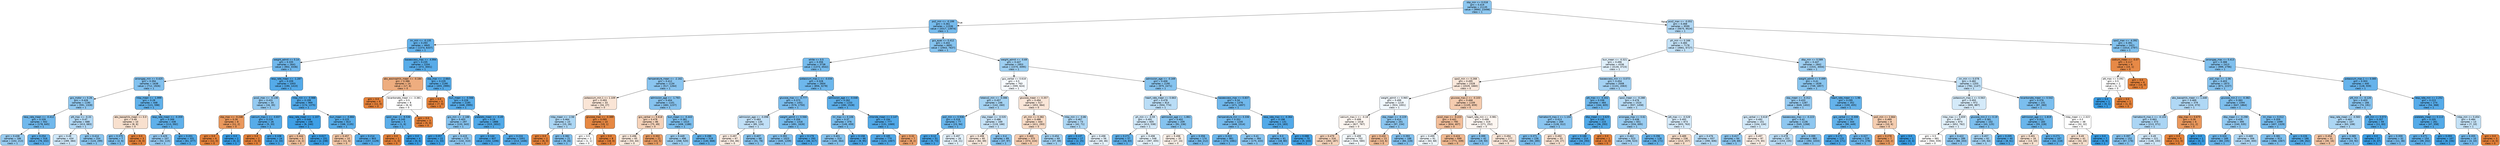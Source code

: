 digraph Tree {
node [shape=box, style="filled, rounded", color="black", fontname="helvetica"] ;
edge [fontname="helvetica"] ;
0 [label="sbp_min <= 0.018\ngini = 0.419\nsamples = 21135\nvalue = [9992, 23498]\nclass = 1", fillcolor="#8dc7f0"] ;
1 [label="po2_min <= -0.199\ngini = 0.361\nsamples = 11536\nvalue = [4317, 13974]\nclass = 1", fillcolor="#76bbed"] ;
0 -> 1 [labeldistance=2.5, labelangle=45, headlabel="True"] ;
2 [label="inr_min <= -0.135\ngini = 0.293\nsamples = 4845\nvalue = [1374, 6337]\nclass = 1", fillcolor="#64b2eb"] ;
1 -> 2 ;
3 [label="weight_admit <= 0.14\ngini = 0.335\nsamples = 2641\nvalue = [902, 3336]\nclass = 1", fillcolor="#6fb7ec"] ;
2 -> 3 ;
4 [label="aniongap_min <= 0.425\ngini = 0.394\nsamples = 1638\nvalue = [712, 1926]\nclass = 1", fillcolor="#82c1ef"] ;
3 -> 4 ;
5 [label="gcs_motor <= 0.26\ngini = 0.426\nsamples = 1190\nvalue = [591, 1328]\nclass = 1", fillcolor="#91c9f1"] ;
4 -> 5 ;
6 [label="resp_rate_mean <= -0.412\ngini = 0.339\nsamples = 502\nvalue = [178, 645]\nclass = 1", fillcolor="#70b8ec"] ;
5 -> 6 ;
7 [label="gini = 0.438\nsamples = 186\nvalue = [102, 213]\nclass = 1", fillcolor="#98ccf1"] ;
6 -> 7 ;
8 [label="gini = 0.254\nsamples = 316\nvalue = [76, 432]\nclass = 1", fillcolor="#5caeea"] ;
6 -> 8 ;
9 [label="ptt_max <= -0.33\ngini = 0.47\nsamples = 688\nvalue = [413, 683]\nclass = 1", fillcolor="#b1d8f5"] ;
5 -> 9 ;
10 [label="gini = 0.49\nsamples = 434\nvalue = [289, 384]\nclass = 1", fillcolor="#cee7f9"] ;
9 -> 10 ;
11 [label="gini = 0.414\nsamples = 254\nvalue = [124, 299]\nclass = 1", fillcolor="#8bc6f0"] ;
9 -> 11 ;
12 [label="mbp_mean <= -1.999\ngini = 0.28\nsamples = 448\nvalue = [121, 598]\nclass = 1", fillcolor="#61b1ea"] ;
4 -> 12 ;
13 [label="abs_basophils_mean <= 0.0\ngini = 0.49\nsamples = 10\nvalue = [8, 6]\nclass = 0", fillcolor="#f8e0ce"] ;
12 -> 13 ;
14 [label="gini = 0.375\nsamples = 7\nvalue = [2, 6]\nclass = 1", fillcolor="#7bbeee"] ;
13 -> 14 ;
15 [label="gini = 0.0\nsamples = 3\nvalue = [6, 0]\nclass = 0", fillcolor="#e58139"] ;
13 -> 15 ;
16 [label="resp_rate_mean <= -0.359\ngini = 0.269\nsamples = 438\nvalue = [113, 592]\nclass = 1", fillcolor="#5fb0ea"] ;
12 -> 16 ;
17 [label="gini = 0.429\nsamples = 107\nvalue = [52, 115]\nclass = 1", fillcolor="#93c9f1"] ;
16 -> 17 ;
18 [label="gini = 0.201\nsamples = 331\nvalue = [61, 477]\nclass = 1", fillcolor="#52aae8"] ;
16 -> 18 ;
19 [label="resp_rate_mean <= -1.287\ngini = 0.209\nsamples = 1003\nvalue = [190, 1410]\nclass = 1", fillcolor="#54aae9"] ;
3 -> 19 ;
20 [label="pco2_max <= -0.138\ngini = 0.431\nsamples = 34\nvalue = [16, 35]\nclass = 1", fillcolor="#94caf1"] ;
19 -> 20 ;
21 [label="sbp_max <= -0.248\ngini = 0.26\nsamples = 8\nvalue = [11, 2]\nclass = 0", fillcolor="#ea985d"] ;
20 -> 21 ;
22 [label="gini = 0.0\nsamples = 6\nvalue = [11, 0]\nclass = 0", fillcolor="#e58139"] ;
21 -> 22 ;
23 [label="gini = 0.0\nsamples = 2\nvalue = [0, 2]\nclass = 1", fillcolor="#399de5"] ;
21 -> 23 ;
24 [label="calcium_max.1 <= -0.837\ngini = 0.229\nsamples = 26\nvalue = [5, 33]\nclass = 1", fillcolor="#57ace9"] ;
20 -> 24 ;
25 [label="gini = 0.0\nsamples = 2\nvalue = [3, 0]\nclass = 0", fillcolor="#e58139"] ;
24 -> 25 ;
26 [label="gini = 0.108\nsamples = 24\nvalue = [2, 33]\nclass = 1", fillcolor="#45a3e7"] ;
24 -> 26 ;
27 [label="mbp_min <= -0.988\ngini = 0.199\nsamples = 969\nvalue = [174, 1375]\nclass = 1", fillcolor="#52a9e8"] ;
19 -> 27 ;
28 [label="resp_rate_mean <= -1.107\ngini = 0.048\nsamples = 156\nvalue = [6, 240]\nclass = 1", fillcolor="#3e9fe6"] ;
27 -> 28 ;
29 [label="gini = 0.444\nsamples = 5\nvalue = [4, 2]\nclass = 0", fillcolor="#f2c09c"] ;
28 -> 29 ;
30 [label="gini = 0.017\nsamples = 151\nvalue = [2, 238]\nclass = 1", fillcolor="#3b9ee5"] ;
28 -> 30 ;
31 [label="bun_mean <= -0.884\ngini = 0.225\nsamples = 813\nvalue = [168, 1135]\nclass = 1", fillcolor="#56ace9"] ;
27 -> 31 ;
32 [label="gini = 0.457\nsamples = 10\nvalue = [11, 6]\nclass = 0", fillcolor="#f3c6a5"] ;
31 -> 32 ;
33 [label="gini = 0.214\nsamples = 803\nvalue = [157, 1129]\nclass = 1", fillcolor="#55abe9"] ;
31 -> 33 ;
34 [label="baseexcess_max <= -4.994\ngini = 0.235\nsamples = 2204\nvalue = [472, 3001]\nclass = 1", fillcolor="#58ace9"] ;
2 -> 34 ;
35 [label="abs_eosinophils_mean <= -0.184\ngini = 0.386\nsamples = 14\nvalue = [17, 6]\nclass = 0", fillcolor="#eead7f"] ;
34 -> 35 ;
36 [label="gini = 0.0\nsamples = 6\nvalue = [11, 0]\nclass = 0", fillcolor="#e58139"] ;
35 -> 36 ;
37 [label="bicarbonate_mean <= -3.381\ngini = 0.5\nsamples = 8\nvalue = [6, 6]\nclass = 0", fillcolor="#ffffff"] ;
35 -> 37 ;
38 [label="spo2_max <= -9.536\ngini = 0.245\nsamples = 5\nvalue = [1, 6]\nclass = 1", fillcolor="#5aade9"] ;
37 -> 38 ;
39 [label="gini = 0.0\nsamples = 1\nvalue = [1, 0]\nclass = 0", fillcolor="#e58139"] ;
38 -> 39 ;
40 [label="gini = 0.0\nsamples = 4\nvalue = [0, 6]\nclass = 1", fillcolor="#399de5"] ;
38 -> 40 ;
41 [label="gini = 0.0\nsamples = 3\nvalue = [5, 0]\nclass = 0", fillcolor="#e58139"] ;
37 -> 41 ;
42 [label="sbp_max <= -2.664\ngini = 0.229\nsamples = 2190\nvalue = [455, 2995]\nclass = 1", fillcolor="#57ace9"] ;
34 -> 42 ;
43 [label="gini = 0.0\nsamples = 5\nvalue = [7, 0]\nclass = 0", fillcolor="#e58139"] ;
42 -> 43 ;
44 [label="bun_mean <= -0.566\ngini = 0.226\nsamples = 2185\nvalue = [448, 2995]\nclass = 1", fillcolor="#57ace9"] ;
42 -> 44 ;
45 [label="gcs_min <= -2.188\ngini = 0.403\nsamples = 297\nvalue = [133, 343]\nclass = 1", fillcolor="#86c3ef"] ;
44 -> 45 ;
46 [label="gini = 0.057\nsamples = 22\nvalue = [1, 33]\nclass = 1", fillcolor="#3fa0e6"] ;
45 -> 46 ;
47 [label="gini = 0.419\nsamples = 275\nvalue = [132, 310]\nclass = 1", fillcolor="#8dc7f0"] ;
45 -> 47 ;
48 [label="platelets_mean <= -0.49\ngini = 0.19\nsamples = 1888\nvalue = [315, 2652]\nclass = 1", fillcolor="#51a9e8"] ;
44 -> 48 ;
49 [label="gini = 0.144\nsamples = 837\nvalue = [102, 1206]\nclass = 1", fillcolor="#4aa5e7"] ;
48 -> 49 ;
50 [label="gini = 0.224\nsamples = 1051\nvalue = [213, 1446]\nclass = 1", fillcolor="#56abe9"] ;
48 -> 50 ;
51 [label="gcs_eyes <= 0.412\ngini = 0.402\nsamples = 6691\nvalue = [2943, 7637]\nclass = 1", fillcolor="#85c3ef"] ;
1 -> 51 ;
52 [label="white <= 0.5\ngini = 0.356\nsamples = 3738\nvalue = [1373, 4542]\nclass = 1", fillcolor="#75bbed"] ;
51 -> 52 ;
53 [label="temperature_mean <= -2.162\ngini = 0.412\nsamples = 1134\nvalue = [517, 1264]\nclass = 1", fillcolor="#8ac5f0"] ;
52 -> 53 ;
54 [label="potassium_min.1 <= 1.109\ngini = 0.493\nsamples = 33\nvalue = [34, 27]\nclass = 0", fillcolor="#fae5d6"] ;
53 -> 54 ;
55 [label="mbp_mean <= -2.56\ngini = 0.464\nsamples = 23\nvalue = [15, 26]\nclass = 1", fillcolor="#abd6f4"] ;
54 -> 55 ;
56 [label="gini = 0.0\nsamples = 2\nvalue = [6, 0]\nclass = 0", fillcolor="#e58139"] ;
55 -> 56 ;
57 [label="gini = 0.382\nsamples = 21\nvalue = [9, 26]\nclass = 1", fillcolor="#7ebfee"] ;
55 -> 57 ;
58 [label="glucose_max <= -0.389\ngini = 0.095\nsamples = 10\nvalue = [19, 1]\nclass = 0", fillcolor="#e68843"] ;
54 -> 58 ;
59 [label="gini = 0.5\nsamples = 2\nvalue = [1, 1]\nclass = 0", fillcolor="#ffffff"] ;
58 -> 59 ;
60 [label="gini = 0.0\nsamples = 8\nvalue = [18, 0]\nclass = 0", fillcolor="#e58139"] ;
58 -> 60 ;
61 [label="admission_age <= -1.793\ngini = 0.404\nsamples = 1101\nvalue = [483, 1237]\nclass = 1", fillcolor="#86c3ef"] ;
53 -> 61 ;
62 [label="gcs_verbal <= 0.618\ngini = 0.478\nsamples = 86\nvalue = [75, 49]\nclass = 0", fillcolor="#f6d3ba"] ;
61 -> 62 ;
63 [label="gini = 0.496\nsamples = 65\nvalue = [53, 44]\nclass = 0", fillcolor="#fbeadd"] ;
62 -> 63 ;
64 [label="gini = 0.302\nsamples = 21\nvalue = [22, 5]\nclass = 0", fillcolor="#eb9e66"] ;
62 -> 64 ;
65 [label="bun_mean <= -0.443\ngini = 0.381\nsamples = 1015\nvalue = [408, 1188]\nclass = 1", fillcolor="#7dbfee"] ;
61 -> 65 ;
66 [label="gini = 0.449\nsamples = 496\nvalue = [268, 520]\nclass = 1", fillcolor="#9fd0f2"] ;
65 -> 66 ;
67 [label="gini = 0.286\nsamples = 519\nvalue = [140, 668]\nclass = 1", fillcolor="#62b2ea"] ;
65 -> 67 ;
68 [label="potassium_max.1 <= -0.034\ngini = 0.328\nsamples = 2604\nvalue = [856, 3278]\nclass = 1", fillcolor="#6db7ec"] ;
52 -> 68 ;
69 [label="glucose_max <= -0.777\ngini = 0.373\nsamples = 1451\nvalue = [576, 1750]\nclass = 1", fillcolor="#7abdee"] ;
68 -> 69 ;
70 [label="admission_age <= -0.098\ngini = 0.483\nsamples = 135\nvalue = [85, 124]\nclass = 1", fillcolor="#c1e0f7"] ;
69 -> 70 ;
71 [label="gini = 0.497\nsamples = 67\nvalue = [54, 46]\nclass = 0", fillcolor="#fbece2"] ;
70 -> 71 ;
72 [label="gini = 0.407\nsamples = 68\nvalue = [31, 78]\nclass = 1", fillcolor="#88c4ef"] ;
70 -> 72 ;
73 [label="weight_admit <= 0.566\ngini = 0.356\nsamples = 1316\nvalue = [491, 1626]\nclass = 1", fillcolor="#75bbed"] ;
69 -> 73 ;
74 [label="gini = 0.393\nsamples = 1023\nvalue = [445, 1209]\nclass = 1", fillcolor="#82c1ef"] ;
73 -> 74 ;
75 [label="gini = 0.179\nsamples = 293\nvalue = [46, 417]\nclass = 1", fillcolor="#4fa8e8"] ;
73 -> 75 ;
76 [label="admission_age <= -0.048\ngini = 0.262\nsamples = 1153\nvalue = [280, 1528]\nclass = 1", fillcolor="#5dafea"] ;
68 -> 76 ;
77 [label="inr_max <= 0.106\ngini = 0.37\nsamples = 376\nvalue = [149, 459]\nclass = 1", fillcolor="#79bded"] ;
76 -> 77 ;
78 [label="gini = 0.401\nsamples = 310\nvalue = [140, 364]\nclass = 1", fillcolor="#85c3ef"] ;
77 -> 78 ;
79 [label="gini = 0.158\nsamples = 66\nvalue = [9, 95]\nclass = 1", fillcolor="#4ca6e7"] ;
77 -> 79 ;
80 [label="chloride_mean <= 2.147\ngini = 0.194\nsamples = 777\nvalue = [131, 1069]\nclass = 1", fillcolor="#51a9e8"] ;
76 -> 80 ;
81 [label="gini = 0.185\nsamples = 770\nvalue = [123, 1067]\nclass = 1", fillcolor="#50a8e8"] ;
80 -> 81 ;
82 [label="gini = 0.32\nsamples = 7\nvalue = [8, 2]\nclass = 0", fillcolor="#eca06a"] ;
80 -> 82 ;
83 [label="weight_admit <= -0.69\ngini = 0.447\nsamples = 2953\nvalue = [1570, 3095]\nclass = 1", fillcolor="#9dcff2"] ;
51 -> 83 ;
84 [label="gcs_verbal <= 0.618\ngini = 0.5\nsamples = 763\nvalue = [595, 624]\nclass = 1", fillcolor="#f6fafe"] ;
83 -> 84 ;
85 [label="totalco2_min <= -0.086\ngini = 0.457\nsamples = 246\nvalue = [142, 260]\nclass = 1", fillcolor="#a5d3f3"] ;
84 -> 85 ;
86 [label="po2_min <= 0.936\ngini = 0.316\nsamples = 77\nvalue = [23, 94]\nclass = 1", fillcolor="#69b5eb"] ;
85 -> 86 ;
87 [label="gini = 0.12\nsamples = 51\nvalue = [5, 73]\nclass = 1", fillcolor="#47a4e7"] ;
86 -> 87 ;
88 [label="gini = 0.497\nsamples = 26\nvalue = [18, 21]\nclass = 1", fillcolor="#e3f1fb"] ;
86 -> 88 ;
89 [label="sbp_mean <= -0.535\ngini = 0.486\nsamples = 169\nvalue = [119, 166]\nclass = 1", fillcolor="#c7e3f8"] ;
85 -> 89 ;
90 [label="gini = 0.496\nsamples = 80\nvalue = [82, 69]\nclass = 0", fillcolor="#fbebe0"] ;
89 -> 90 ;
91 [label="gini = 0.4\nsamples = 89\nvalue = [37, 97]\nclass = 1", fillcolor="#85c2ef"] ;
89 -> 91 ;
92 [label="glucose_mean <= 0.357\ngini = 0.494\nsamples = 517\nvalue = [453, 364]\nclass = 0", fillcolor="#fae6d8"] ;
84 -> 92 ;
93 [label="ph_min <= 0.382\ngini = 0.486\nsamples = 444\nvalue = [411, 293]\nclass = 0", fillcolor="#f8dbc6"] ;
92 -> 93 ;
94 [label="gini = 0.469\nsamples = 375\nvalue = [374, 224]\nclass = 0", fillcolor="#f5ccb0"] ;
93 -> 94 ;
95 [label="gini = 0.454\nsamples = 69\nvalue = [37, 69]\nclass = 1", fillcolor="#a3d2f3"] ;
93 -> 95 ;
96 [label="mbp_min <= -0.86\ngini = 0.467\nsamples = 73\nvalue = [42, 71]\nclass = 1", fillcolor="#aed7f4"] ;
92 -> 96 ;
97 [label="gini = 0.137\nsamples = 17\nvalue = [2, 25]\nclass = 1", fillcolor="#49a5e7"] ;
96 -> 97 ;
98 [label="gini = 0.498\nsamples = 56\nvalue = [40, 46]\nclass = 1", fillcolor="#e5f2fc"] ;
96 -> 98 ;
99 [label="admission_age <= -0.169\ngini = 0.406\nsamples = 2190\nvalue = [975, 2471]\nclass = 1", fillcolor="#87c4ef"] ;
83 -> 99 ;
100 [label="heart_rate_mean <= 0.663\ngini = 0.478\nsamples = 814\nvalue = [504, 774]\nclass = 1", fillcolor="#baddf6"] ;
99 -> 100 ;
101 [label="ph_min <= -0.59\ngini = 0.491\nsamples = 605\nvalue = [413, 538]\nclass = 1", fillcolor="#d1e8f9"] ;
100 -> 101 ;
102 [label="gini = 0.271\nsamples = 57\nvalue = [16, 83]\nclass = 1", fillcolor="#5fb0ea"] ;
101 -> 102 ;
103 [label="gini = 0.498\nsamples = 548\nvalue = [397, 455]\nclass = 1", fillcolor="#e6f3fc"] ;
101 -> 103 ;
104 [label="admission_age <= -1.861\ngini = 0.402\nsamples = 209\nvalue = [91, 236]\nclass = 1", fillcolor="#85c3ef"] ;
100 -> 104 ;
105 [label="gini = 0.498\nsamples = 35\nvalue = [27, 24]\nclass = 0", fillcolor="#fcf1e9"] ;
104 -> 105 ;
106 [label="gini = 0.356\nsamples = 174\nvalue = [64, 212]\nclass = 1", fillcolor="#75bbed"] ;
104 -> 106 ;
107 [label="baseexcess_max <= 0.837\ngini = 0.34\nsamples = 1376\nvalue = [471, 1697]\nclass = 1", fillcolor="#70b8ec"] ;
99 -> 107 ;
108 [label="temperature_min <= 0.336\ngini = 0.352\nsamples = 1245\nvalue = [448, 1514]\nclass = 1", fillcolor="#74baed"] ;
107 -> 108 ;
109 [label="gini = 0.322\nsamples = 861\nvalue = [273, 1081]\nclass = 1", fillcolor="#6bb6ec"] ;
108 -> 109 ;
110 [label="gini = 0.41\nsamples = 384\nvalue = [175, 433]\nclass = 1", fillcolor="#89c5f0"] ;
108 -> 110 ;
111 [label="resp_rate_max <= -0.364\ngini = 0.198\nsamples = 131\nvalue = [23, 183]\nclass = 1", fillcolor="#52a9e8"] ;
107 -> 111 ;
112 [label="gini = 0.3\nsamples = 61\nvalue = [18, 80]\nclass = 1", fillcolor="#66b3eb"] ;
111 -> 112 ;
113 [label="gini = 0.088\nsamples = 70\nvalue = [5, 103]\nclass = 1", fillcolor="#43a2e6"] ;
111 -> 113 ;
114 [label="pco2_max <= -0.052\ngini = 0.468\nsamples = 9599\nvalue = [5675, 9524]\nclass = 1", fillcolor="#afd7f4"] ;
0 -> 114 [labeldistance=2.5, labelangle=-45, headlabel="False"] ;
115 [label="ph_min <= 0.166\ngini = 0.484\nsamples = 7178\nvalue = [4661, 6727]\nclass = 1", fillcolor="#c2e1f7"] ;
114 -> 115 ;
116 [label="bun_mean <= -0.321\ngini = 0.496\nsamples = 4336\nvalue = [3130, 3723]\nclass = 1", fillcolor="#dfeffb"] ;
115 -> 116 ;
117 [label="spo2_min <= 0.268\ngini = 0.495\nsamples = 2328\nvalue = [2029, 1660]\nclass = 0", fillcolor="#fae8db"] ;
116 -> 117 ;
118 [label="weight_admit <= 0.965\ngini = 0.499\nsamples = 1219\nvalue = [924, 1001]\nclass = 1", fillcolor="#f0f7fd"] ;
117 -> 118 ;
119 [label="calcium_max.1 <= -0.18\ngini = 0.499\nsamples = 1018\nvalue = [827, 767]\nclass = 0", fillcolor="#fdf6f1"] ;
118 -> 119 ;
120 [label="gini = 0.479\nsamples = 316\nvalue = [283, 187]\nclass = 0", fillcolor="#f6d4bc"] ;
119 -> 120 ;
121 [label="gini = 0.499\nsamples = 702\nvalue = [544, 580]\nclass = 1", fillcolor="#f3f9fd"] ;
119 -> 121 ;
122 [label="sbp_mean <= -0.229\ngini = 0.414\nsamples = 201\nvalue = [97, 234]\nclass = 1", fillcolor="#8bc6f0"] ;
118 -> 122 ;
123 [label="gini = 0.432\nsamples = 13\nvalue = [13, 6]\nclass = 0", fillcolor="#f1bb94"] ;
122 -> 123 ;
124 [label="gini = 0.393\nsamples = 188\nvalue = [84, 228]\nclass = 1", fillcolor="#82c1ef"] ;
122 -> 124 ;
125 [label="glucose_max.2 <= -0.103\ngini = 0.468\nsamples = 1109\nvalue = [1105, 659]\nclass = 0", fillcolor="#f5ccaf"] ;
117 -> 125 ;
126 [label="pco2_max <= -0.223\ngini = 0.441\nsamples = 790\nvalue = [834, 407]\nclass = 0", fillcolor="#f2be9a"] ;
125 -> 126 ;
127 [label="gini = 0.499\nsamples = 91\nvalue = [63, 68]\nclass = 1", fillcolor="#f0f8fd"] ;
126 -> 127 ;
128 [label="gini = 0.424\nsamples = 699\nvalue = [771, 339]\nclass = 0", fillcolor="#f0b890"] ;
126 -> 128 ;
129 [label="heart_rate_min <= -0.981\ngini = 0.499\nsamples = 319\nvalue = [271, 252]\nclass = 0", fillcolor="#fdf6f1"] ;
125 -> 129 ;
130 [label="gini = 0.399\nsamples = 42\nvalue = [19, 50]\nclass = 1", fillcolor="#84c2ef"] ;
129 -> 130 ;
131 [label="gini = 0.494\nsamples = 277\nvalue = [252, 202]\nclass = 0", fillcolor="#fae6d8"] ;
129 -> 131 ;
132 [label="baseexcess_min <= 0.073\ngini = 0.454\nsamples = 2008\nvalue = [1101, 2063]\nclass = 1", fillcolor="#a3d1f3"] ;
116 -> 132 ;
133 [label="ptt_max <= -0.302\ngini = 0.336\nsamples = 484\nvalue = [164, 605]\nclass = 1", fillcolor="#6fb8ec"] ;
132 -> 133 ;
134 [label="hematocrit_max.1 <= 1.104\ngini = 0.413\nsamples = 269\nvalue = [128, 312]\nclass = 1", fillcolor="#8ac5f0"] ;
133 -> 134 ;
135 [label="gini = 0.371\nsamples = 236\nvalue = [93, 285]\nclass = 1", fillcolor="#7abded"] ;
134 -> 135 ;
136 [label="gini = 0.492\nsamples = 33\nvalue = [35, 27]\nclass = 0", fillcolor="#f9e2d2"] ;
134 -> 136 ;
137 [label="dbp_mean <= 3.625\ngini = 0.195\nsamples = 215\nvalue = [36, 293]\nclass = 1", fillcolor="#51a9e8"] ;
133 -> 137 ;
138 [label="gini = 0.186\nsamples = 214\nvalue = [34, 293]\nclass = 1", fillcolor="#50a8e8"] ;
137 -> 138 ;
139 [label="gini = 0.0\nsamples = 1\nvalue = [2, 0]\nclass = 0", fillcolor="#e58139"] ;
137 -> 139 ;
140 [label="spo2_mean <= -0.288\ngini = 0.476\nsamples = 1524\nvalue = [937, 1458]\nclass = 1", fillcolor="#b8dcf6"] ;
132 -> 140 ;
141 [label="aniongap_max <= 0.61\ngini = 0.438\nsamples = 651\nvalue = [334, 695]\nclass = 1", fillcolor="#98ccf1"] ;
140 -> 141 ;
142 [label="gini = 0.462\nsamples = 523\nvalue = [296, 523]\nclass = 1", fillcolor="#a9d4f4"] ;
141 -> 142 ;
143 [label="gini = 0.296\nsamples = 128\nvalue = [38, 172]\nclass = 1", fillcolor="#65b3eb"] ;
141 -> 143 ;
144 [label="ptt_max <= -0.528\ngini = 0.493\nsamples = 873\nvalue = [603, 763]\nclass = 1", fillcolor="#d5eafa"] ;
140 -> 144 ;
145 [label="gini = 0.489\nsamples = 236\nvalue = [213, 157]\nclass = 0", fillcolor="#f8decb"] ;
144 -> 145 ;
146 [label="gini = 0.476\nsamples = 637\nvalue = [390, 606]\nclass = 1", fillcolor="#b8dcf6"] ;
144 -> 146 ;
147 [label="dbp_min <= 0.589\ngini = 0.447\nsamples = 2842\nvalue = [1531, 3004]\nclass = 1", fillcolor="#9ecff2"] ;
115 -> 147 ;
148 [label="weight_admit <= 0.499\ngini = 0.41\nsamples = 1639\nvalue = [749, 1857]\nclass = 1", fillcolor="#89c5ef"] ;
147 -> 148 ;
149 [label="sbp_mean <= -0.312\ngini = 0.433\nsamples = 1287\nvalue = [649, 1402]\nclass = 1", fillcolor="#95caf1"] ;
148 -> 149 ;
150 [label="gcs_verbal <= 0.618\ngini = 0.492\nsamples = 151\nvalue = [104, 134]\nclass = 1", fillcolor="#d3e9f9"] ;
149 -> 150 ;
151 [label="gini = 0.417\nsamples = 64\nvalue = [29, 69]\nclass = 1", fillcolor="#8cc6f0"] ;
150 -> 151 ;
152 [label="gini = 0.497\nsamples = 87\nvalue = [75, 65]\nclass = 0", fillcolor="#fceee5"] ;
150 -> 152 ;
153 [label="baseexcess_max <= -0.223\ngini = 0.42\nsamples = 1136\nvalue = [545, 1268]\nclass = 1", fillcolor="#8ec7f0"] ;
149 -> 153 ;
154 [label="gini = 0.478\nsamples = 253\nvalue = [153, 235]\nclass = 1", fillcolor="#baddf6"] ;
153 -> 154 ;
155 [label="gini = 0.399\nsamples = 883\nvalue = [392, 1033]\nclass = 1", fillcolor="#84c2ef"] ;
153 -> 155 ;
156 [label="heart_rate_mean <= 1.96\ngini = 0.295\nsamples = 352\nvalue = [100, 455]\nclass = 1", fillcolor="#65b3eb"] ;
148 -> 156 ;
157 [label="gcs_verbal <= -0.308\ngini = 0.278\nsamples = 344\nvalue = [90, 449]\nclass = 1", fillcolor="#61b1ea"] ;
156 -> 157 ;
158 [label="gini = 0.172\nsamples = 115\nvalue = [18, 171]\nclass = 1", fillcolor="#4ea7e8"] ;
157 -> 158 ;
159 [label="gini = 0.327\nsamples = 229\nvalue = [72, 278]\nclass = 1", fillcolor="#6cb6ec"] ;
157 -> 159 ;
160 [label="po2_min <= 2.664\ngini = 0.469\nsamples = 8\nvalue = [10, 6]\nclass = 0", fillcolor="#f5cdb0"] ;
156 -> 160 ;
161 [label="gini = 0.278\nsamples = 7\nvalue = [10, 2]\nclass = 0", fillcolor="#ea9a61"] ;
160 -> 161 ;
162 [label="gini = 0.0\nsamples = 1\nvalue = [0, 4]\nclass = 1", fillcolor="#399de5"] ;
160 -> 162 ;
163 [label="inr_min <= 0.078\ngini = 0.482\nsamples = 1203\nvalue = [782, 1147]\nclass = 1", fillcolor="#c0e0f7"] ;
147 -> 163 ;
164 [label="potassium_max.1 <= 0.563\ngini = 0.493\nsamples = 972\nvalue = [695, 887]\nclass = 1", fillcolor="#d4eaf9"] ;
163 -> 164 ;
165 [label="mbp_max <= 0.659\ngini = 0.497\nsamples = 870\nvalue = [652, 762]\nclass = 1", fillcolor="#e2f1fb"] ;
164 -> 165 ;
166 [label="gini = 0.5\nsamples = 681\nvalue = [564, 559]\nclass = 0", fillcolor="#fffefd"] ;
165 -> 166 ;
167 [label="gini = 0.422\nsamples = 189\nvalue = [88, 203]\nclass = 1", fillcolor="#8fc7f0"] ;
165 -> 167 ;
168 [label="glucose_min.2 <= 0.19\ngini = 0.381\nsamples = 102\nvalue = [43, 125]\nclass = 1", fillcolor="#7dbfee"] ;
164 -> 168 ;
169 [label="gini = 0.457\nsamples = 62\nvalue = [35, 64]\nclass = 1", fillcolor="#a5d3f3"] ;
168 -> 169 ;
170 [label="gini = 0.205\nsamples = 40\nvalue = [8, 61]\nclass = 1", fillcolor="#53aae8"] ;
168 -> 170 ;
171 [label="bicarbonate_mean <= 0.542\ngini = 0.376\nsamples = 231\nvalue = [87, 260]\nclass = 1", fillcolor="#7bbeee"] ;
163 -> 171 ;
172 [label="admission_age <= -1.819\ngini = 0.313\nsamples = 183\nvalue = [55, 228]\nclass = 1", fillcolor="#69b5eb"] ;
171 -> 172 ;
173 [label="gini = 0.491\nsamples = 16\nvalue = [13, 10]\nclass = 0", fillcolor="#f9e2d1"] ;
172 -> 173 ;
174 [label="gini = 0.271\nsamples = 167\nvalue = [42, 218]\nclass = 1", fillcolor="#5fb0ea"] ;
172 -> 174 ;
175 [label="mbp_mean <= 2.323\ngini = 0.5\nsamples = 48\nvalue = [32, 32]\nclass = 0", fillcolor="#ffffff"] ;
171 -> 175 ;
176 [label="gini = 0.49\nsamples = 41\nvalue = [32, 24]\nclass = 0", fillcolor="#f8e0ce"] ;
175 -> 176 ;
177 [label="gini = 0.0\nsamples = 7\nvalue = [0, 8]\nclass = 1", fillcolor="#399de5"] ;
175 -> 177 ;
178 [label="spo2_max <= -4.392\ngini = 0.391\nsamples = 2421\nvalue = [1014, 2797]\nclass = 1", fillcolor="#81c1ee"] ;
114 -> 178 ;
179 [label="sodium_mean <= -0.07\ngini = 0.117\nsamples = 8\nvalue = [15, 1]\nclass = 0", fillcolor="#e78946"] ;
178 -> 179 ;
180 [label="ptt_max <= 0.092\ngini = 0.5\nsamples = 2\nvalue = [1, 1]\nclass = 0", fillcolor="#ffffff"] ;
179 -> 180 ;
181 [label="gini = 0.0\nsamples = 1\nvalue = [0, 1]\nclass = 1", fillcolor="#399de5"] ;
180 -> 181 ;
182 [label="gini = 0.0\nsamples = 1\nvalue = [1, 0]\nclass = 0", fillcolor="#e58139"] ;
180 -> 182 ;
183 [label="gini = 0.0\nsamples = 6\nvalue = [14, 0]\nclass = 0", fillcolor="#e58139"] ;
179 -> 183 ;
184 [label="aniongap_max <= 0.413\ngini = 0.388\nsamples = 2413\nvalue = [999, 2796]\nclass = 1", fillcolor="#80c0ee"] ;
178 -> 184 ;
185 [label="po2_max <= -1.06\ngini = 0.403\nsamples = 1973\nvalue = [871, 2237]\nclass = 1", fillcolor="#86c3ef"] ;
184 -> 185 ;
186 [label="abs_basophils_mean <= 1.448\ngini = 0.469\nsamples = 379\nvalue = [224, 373]\nclass = 1", fillcolor="#b0d8f5"] ;
185 -> 186 ;
187 [label="hematocrit_max.1 <= -0.104\ngini = 0.463\nsamples = 373\nvalue = [213, 371]\nclass = 1", fillcolor="#abd5f4"] ;
186 -> 187 ;
188 [label="gini = 0.397\nsamples = 152\nvalue = [67, 178]\nclass = 1", fillcolor="#84c2ef"] ;
187 -> 188 ;
189 [label="gini = 0.49\nsamples = 221\nvalue = [146, 193]\nclass = 1", fillcolor="#cfe7f9"] ;
187 -> 189 ;
190 [label="sbp_max <= 0.675\ngini = 0.26\nsamples = 6\nvalue = [11, 2]\nclass = 0", fillcolor="#ea985d"] ;
186 -> 190 ;
191 [label="gini = 0.0\nsamples = 5\nvalue = [11, 0]\nclass = 0", fillcolor="#e58139"] ;
190 -> 191 ;
192 [label="gini = 0.0\nsamples = 1\nvalue = [0, 2]\nclass = 1", fillcolor="#399de5"] ;
190 -> 192 ;
193 [label="glucose_min.2 <= -0.382\ngini = 0.383\nsamples = 1594\nvalue = [647, 1864]\nclass = 1", fillcolor="#7ebfee"] ;
185 -> 193 ;
194 [label="dbp_mean <= -0.298\ngini = 0.428\nsamples = 495\nvalue = [240, 535]\nclass = 1", fillcolor="#92c9f1"] ;
193 -> 194 ;
195 [label="gini = 0.324\nsamples = 189\nvalue = [60, 235]\nclass = 1", fillcolor="#6cb6ec"] ;
194 -> 195 ;
196 [label="gini = 0.469\nsamples = 306\nvalue = [180, 300]\nclass = 1", fillcolor="#b0d8f5"] ;
194 -> 196 ;
197 [label="inr_max <= 0.012\ngini = 0.359\nsamples = 1099\nvalue = [407, 1329]\nclass = 1", fillcolor="#76bbed"] ;
193 -> 197 ;
198 [label="gini = 0.381\nsamples = 913\nvalue = [368, 1067]\nclass = 1", fillcolor="#7dbfee"] ;
197 -> 198 ;
199 [label="gini = 0.226\nsamples = 186\nvalue = [39, 262]\nclass = 1", fillcolor="#56ace9"] ;
197 -> 199 ;
200 [label="potassium_max.1 <= 0.085\ngini = 0.303\nsamples = 440\nvalue = [128, 559]\nclass = 1", fillcolor="#66b3eb"] ;
184 -> 200 ;
201 [label="ptt_min <= -0.126\ngini = 0.403\nsamples = 166\nvalue = [74, 191]\nclass = 1", fillcolor="#86c3ef"] ;
200 -> 201 ;
202 [label="resp_rate_mean <= -0.583\ngini = 0.465\nsamples = 107\nvalue = [63, 108]\nclass = 1", fillcolor="#acd6f4"] ;
201 -> 202 ;
203 [label="gini = 0.454\nsamples = 31\nvalue = [30, 16]\nclass = 0", fillcolor="#f3c4a3"] ;
202 -> 203 ;
204 [label="gini = 0.389\nsamples = 76\nvalue = [33, 92]\nclass = 1", fillcolor="#80c0ee"] ;
202 -> 204 ;
205 [label="ptt_min <= 0.073\ngini = 0.207\nsamples = 59\nvalue = [11, 83]\nclass = 1", fillcolor="#53aae8"] ;
201 -> 205 ;
206 [label="gini = 0.0\nsamples = 27\nvalue = [0, 47]\nclass = 1", fillcolor="#399de5"] ;
205 -> 206 ;
207 [label="gini = 0.359\nsamples = 32\nvalue = [11, 36]\nclass = 1", fillcolor="#76bbed"] ;
205 -> 207 ;
208 [label="resp_rate_min <= 2.252\ngini = 0.223\nsamples = 274\nvalue = [54, 368]\nclass = 1", fillcolor="#56abe9"] ;
200 -> 208 ;
209 [label="platelets_mean <= 0.113\ngini = 0.205\nsamples = 261\nvalue = [47, 358]\nclass = 1", fillcolor="#53aae8"] ;
208 -> 209 ;
210 [label="gini = 0.271\nsamples = 154\nvalue = [39, 202]\nclass = 1", fillcolor="#5fb0ea"] ;
209 -> 210 ;
211 [label="gini = 0.093\nsamples = 107\nvalue = [8, 156]\nclass = 1", fillcolor="#43a2e6"] ;
209 -> 211 ;
212 [label="mbp_min <= 0.454\ngini = 0.484\nsamples = 13\nvalue = [7, 10]\nclass = 1", fillcolor="#c4e2f7"] ;
208 -> 212 ;
213 [label="gini = 0.355\nsamples = 10\nvalue = [3, 10]\nclass = 1", fillcolor="#74baed"] ;
212 -> 213 ;
214 [label="gini = 0.0\nsamples = 3\nvalue = [4, 0]\nclass = 0", fillcolor="#e58139"] ;
212 -> 214 ;
}